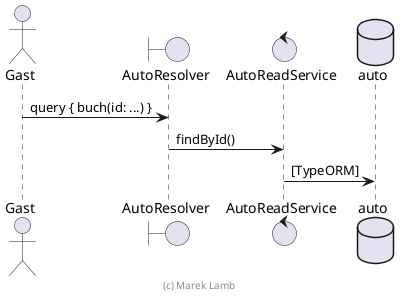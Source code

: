 @startuml Sequenzdiagramm

actor Gast

boundary AutoResolver
control AutoReadService
database auto

Gast -> AutoResolver : query { buch(id: ...) }
AutoResolver -> AutoReadService : findById()
AutoReadService -> auto : [TypeORM]

footer (c) Marek Lamb

@enduml